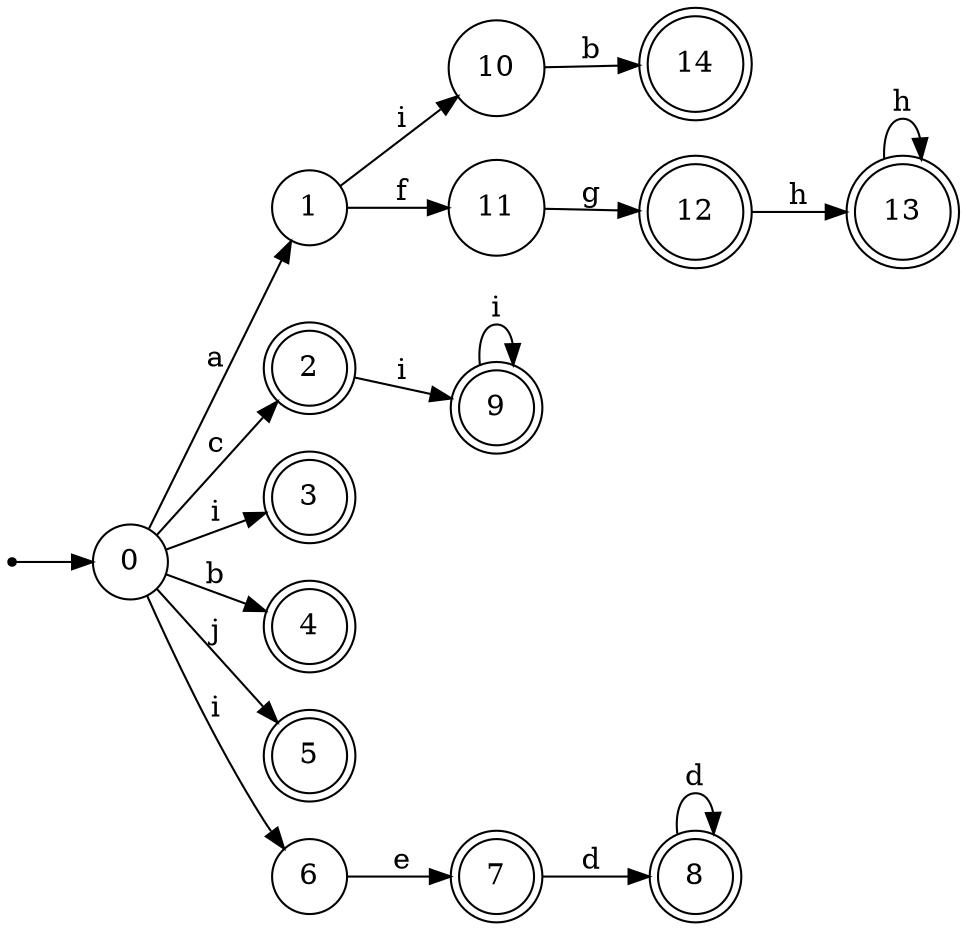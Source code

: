 digraph finite_state_machine {
rankdir=LR;
size="20,20";
node [shape = point]; "dummy0"
node [shape = circle]; "0";
"dummy0" -> "0";
node [shape = circle]; "1";
node [shape = doublecircle]; "2";node [shape = doublecircle]; "3";node [shape = doublecircle]; "4";node [shape = doublecircle]; "5";node [shape = circle]; "6";
node [shape = doublecircle]; "7";node [shape = doublecircle]; "8";node [shape = doublecircle]; "9";node [shape = circle]; "10";
node [shape = circle]; "11";
node [shape = doublecircle]; "12";node [shape = doublecircle]; "13";node [shape = doublecircle]; "14";"0" -> "1" [label = "a"];
 "0" -> "2" [label = "c"];
 "0" -> "3" [label = "i"];
 "0" -> "6" [label = "i"];
 "0" -> "4" [label = "b"];
 "0" -> "5" [label = "j"];
 "6" -> "7" [label = "e"];
 "7" -> "8" [label = "d"];
 "8" -> "8" [label = "d"];
 "2" -> "9" [label = "i"];
 "9" -> "9" [label = "i"];
 "1" -> "10" [label = "i"];
 "1" -> "11" [label = "f"];
 "11" -> "12" [label = "g"];
 "12" -> "13" [label = "h"];
 "13" -> "13" [label = "h"];
 "10" -> "14" [label = "b"];
 }
